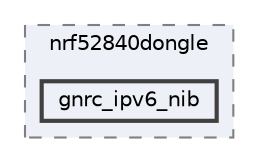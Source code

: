 digraph "/home/mj/Desktop/IoT-Chat-Digitalization/Dongle/gnrc_border_router/bin/nrf52840dongle/gnrc_ipv6_nib"
{
 // LATEX_PDF_SIZE
  bgcolor="transparent";
  edge [fontname=Helvetica,fontsize=10,labelfontname=Helvetica,labelfontsize=10];
  node [fontname=Helvetica,fontsize=10,shape=box,height=0.2,width=0.4];
  compound=true
  subgraph clusterdir_9941f7556d96a0e17fefe82cd217bc3a {
    graph [ bgcolor="#edf0f7", pencolor="grey50", label="nrf52840dongle", fontname=Helvetica,fontsize=10 style="filled,dashed", URL="dir_9941f7556d96a0e17fefe82cd217bc3a.html",tooltip=""]
  dir_b51ac38b92e99cb54ed86e540c92681a [label="gnrc_ipv6_nib", fillcolor="#edf0f7", color="grey25", style="filled,bold", URL="dir_b51ac38b92e99cb54ed86e540c92681a.html",tooltip=""];
  }
}
